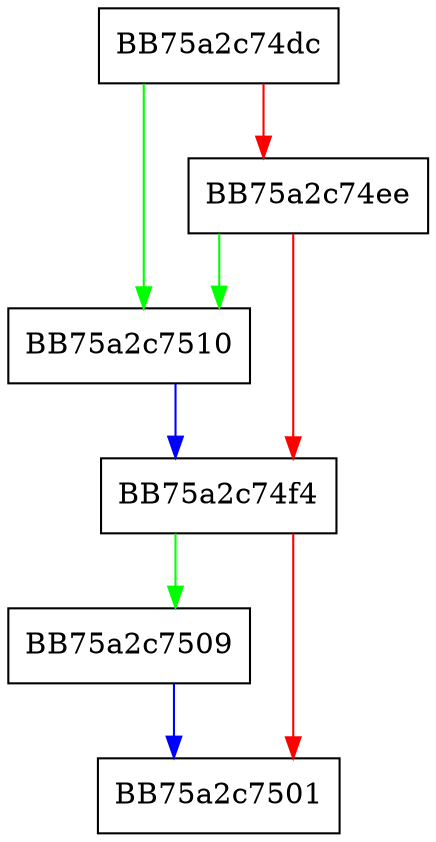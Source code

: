 digraph GetUfsPluginStackSize {
  node [shape="box"];
  graph [splines=ortho];
  BB75a2c74dc -> BB75a2c7510 [color="green"];
  BB75a2c74dc -> BB75a2c74ee [color="red"];
  BB75a2c74ee -> BB75a2c7510 [color="green"];
  BB75a2c74ee -> BB75a2c74f4 [color="red"];
  BB75a2c74f4 -> BB75a2c7509 [color="green"];
  BB75a2c74f4 -> BB75a2c7501 [color="red"];
  BB75a2c7509 -> BB75a2c7501 [color="blue"];
  BB75a2c7510 -> BB75a2c74f4 [color="blue"];
}